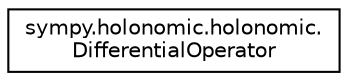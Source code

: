 digraph "Graphical Class Hierarchy"
{
 // LATEX_PDF_SIZE
  edge [fontname="Helvetica",fontsize="10",labelfontname="Helvetica",labelfontsize="10"];
  node [fontname="Helvetica",fontsize="10",shape=record];
  rankdir="LR";
  Node0 [label="sympy.holonomic.holonomic.\lDifferentialOperator",height=0.2,width=0.4,color="black", fillcolor="white", style="filled",URL="$classsympy_1_1holonomic_1_1holonomic_1_1DifferentialOperator.html",tooltip=" "];
}
